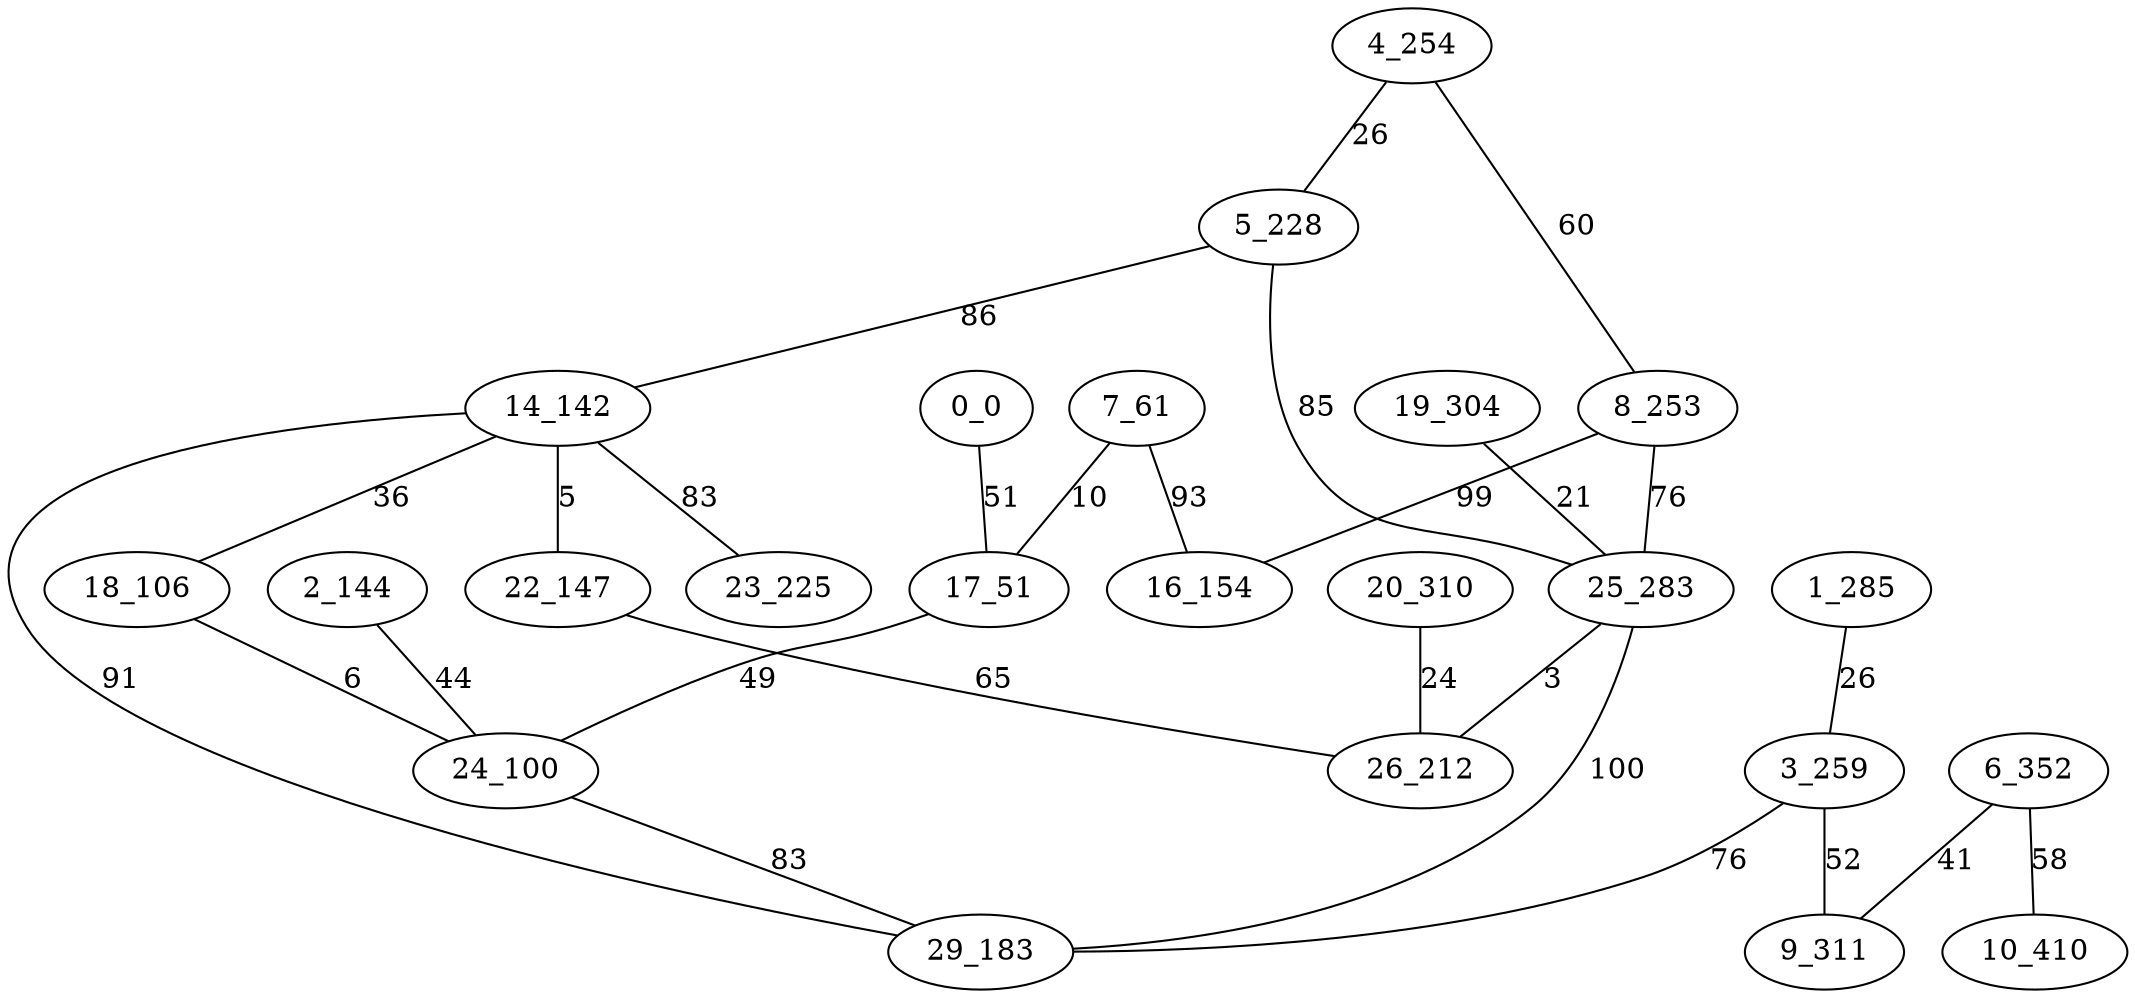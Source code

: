 graph {
  0 [label="0_0"];
  1 [label="1_285"];
  2 [label="2_144"];
  3 [label="3_259"];
  4 [label="4_254"];
  5 [label="5_228"];
  6 [label="6_352"];
  7 [label="7_61"];
  8 [label="8_253"];
  9 [label="9_311"];
  10 [label="10_410"];
  14 [label="14_142"];
  16 [label="16_154"];
  17 [label="17_51"];
  18 [label="18_106"];
  19 [label="19_304"];
  20 [label="20_310"];
  22 [label="22_147"];
  23 [label="23_225"];
  24 [label="24_100"];
  25 [label="25_283"];
  26 [label="26_212"];
  29 [label="29_183"];
  0 -- 17 [label="51"];
  1 -- 3 [label="26"];
  2 -- 24 [label="44"];
  3 -- 29 [label="76"];
  3 -- 9 [label="52"];
  4 -- 8 [label="60"];
  4 -- 5 [label="26"];
  5 -- 25 [label="85"];
  5 -- 14 [label="86"];
  6 -- 9 [label="41"];
  6 -- 10 [label="58"];
  7 -- 17 [label="10"];
  7 -- 16 [label="93"];
  8 -- 25 [label="76"];
  8 -- 16 [label="99"];
  14 -- 23 [label="83"];
  14 -- 22 [label="5"];
  14 -- 29 [label="91"];
  14 -- 18 [label="36"];
  17 -- 24 [label="49"];
  18 -- 24 [label="6"];
  19 -- 25 [label="21"];
  20 -- 26 [label="24"];
  22 -- 26 [label="65"];
  24 -- 29 [label="83"];
  25 -- 29 [label="100"];
  25 -- 26 [label="3"];
}